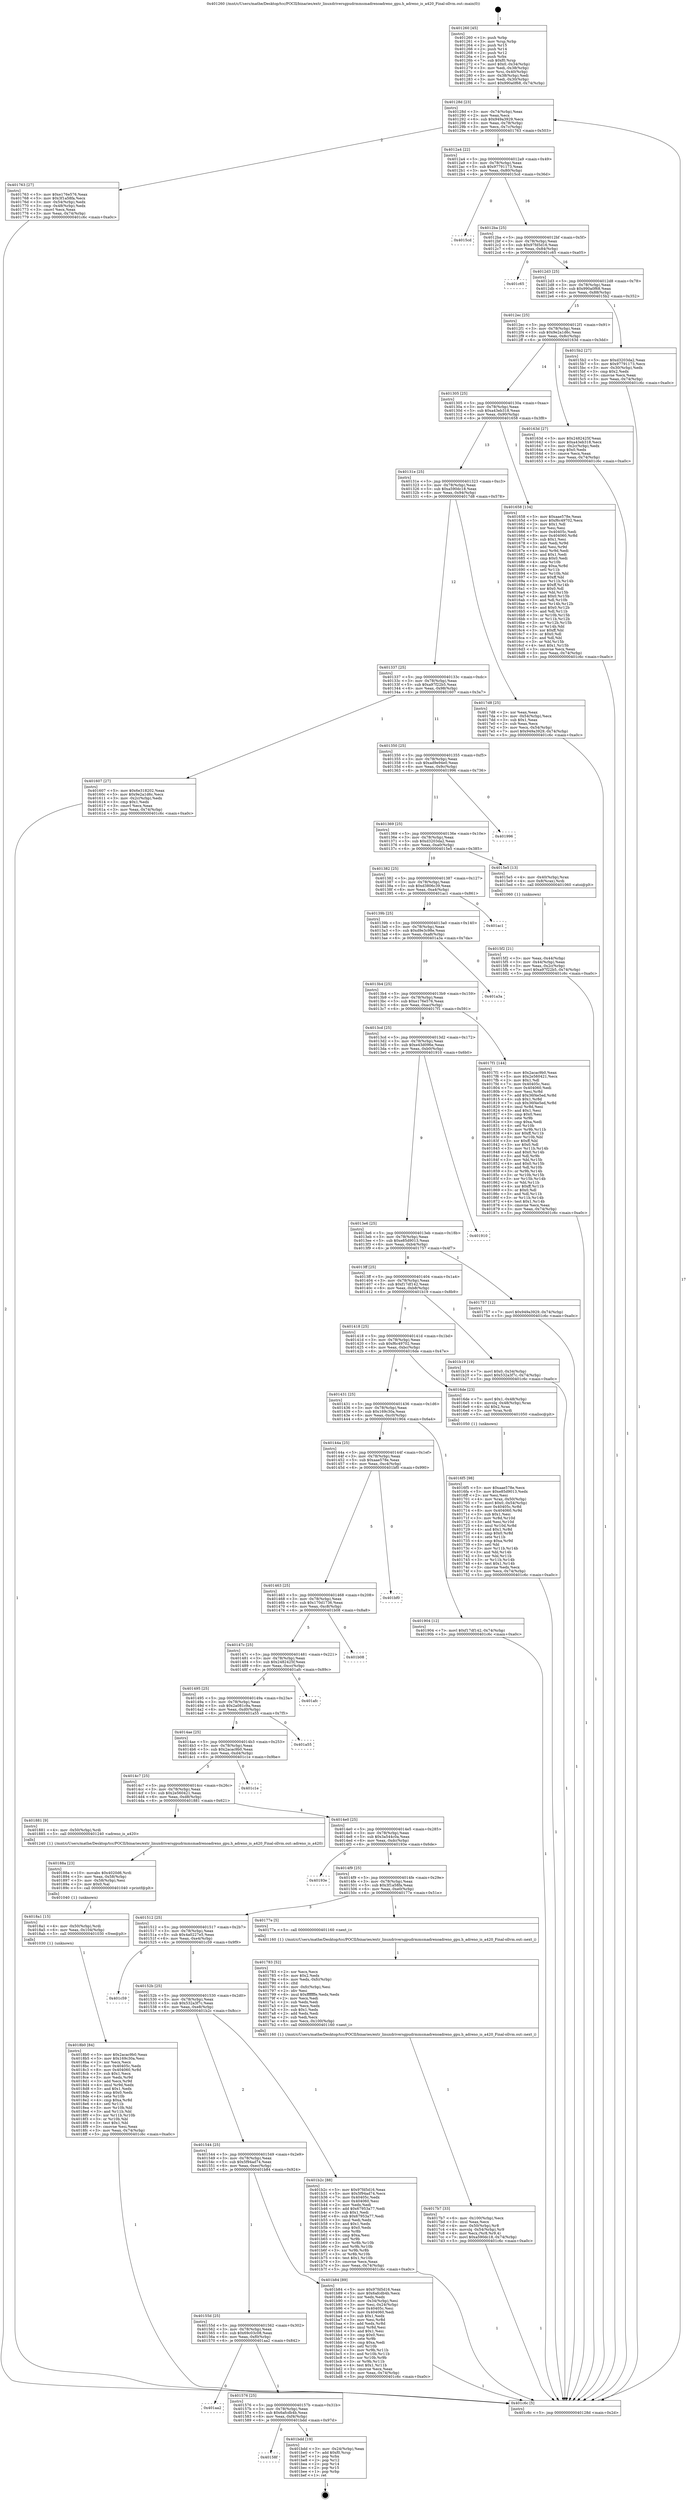 digraph "0x401260" {
  label = "0x401260 (/mnt/c/Users/mathe/Desktop/tcc/POCII/binaries/extr_linuxdriversgpudrmmsmadrenoadreno_gpu.h_adreno_is_a420_Final-ollvm.out::main(0))"
  labelloc = "t"
  node[shape=record]

  Entry [label="",width=0.3,height=0.3,shape=circle,fillcolor=black,style=filled]
  "0x40128d" [label="{
     0x40128d [23]\l
     | [instrs]\l
     &nbsp;&nbsp;0x40128d \<+3\>: mov -0x74(%rbp),%eax\l
     &nbsp;&nbsp;0x401290 \<+2\>: mov %eax,%ecx\l
     &nbsp;&nbsp;0x401292 \<+6\>: sub $0x949a3929,%ecx\l
     &nbsp;&nbsp;0x401298 \<+3\>: mov %eax,-0x78(%rbp)\l
     &nbsp;&nbsp;0x40129b \<+3\>: mov %ecx,-0x7c(%rbp)\l
     &nbsp;&nbsp;0x40129e \<+6\>: je 0000000000401763 \<main+0x503\>\l
  }"]
  "0x401763" [label="{
     0x401763 [27]\l
     | [instrs]\l
     &nbsp;&nbsp;0x401763 \<+5\>: mov $0xe176e576,%eax\l
     &nbsp;&nbsp;0x401768 \<+5\>: mov $0x3f1a58fa,%ecx\l
     &nbsp;&nbsp;0x40176d \<+3\>: mov -0x54(%rbp),%edx\l
     &nbsp;&nbsp;0x401770 \<+3\>: cmp -0x48(%rbp),%edx\l
     &nbsp;&nbsp;0x401773 \<+3\>: cmovl %ecx,%eax\l
     &nbsp;&nbsp;0x401776 \<+3\>: mov %eax,-0x74(%rbp)\l
     &nbsp;&nbsp;0x401779 \<+5\>: jmp 0000000000401c6c \<main+0xa0c\>\l
  }"]
  "0x4012a4" [label="{
     0x4012a4 [22]\l
     | [instrs]\l
     &nbsp;&nbsp;0x4012a4 \<+5\>: jmp 00000000004012a9 \<main+0x49\>\l
     &nbsp;&nbsp;0x4012a9 \<+3\>: mov -0x78(%rbp),%eax\l
     &nbsp;&nbsp;0x4012ac \<+5\>: sub $0x97791173,%eax\l
     &nbsp;&nbsp;0x4012b1 \<+3\>: mov %eax,-0x80(%rbp)\l
     &nbsp;&nbsp;0x4012b4 \<+6\>: je 00000000004015cd \<main+0x36d\>\l
  }"]
  Exit [label="",width=0.3,height=0.3,shape=circle,fillcolor=black,style=filled,peripheries=2]
  "0x4015cd" [label="{
     0x4015cd\l
  }", style=dashed]
  "0x4012ba" [label="{
     0x4012ba [25]\l
     | [instrs]\l
     &nbsp;&nbsp;0x4012ba \<+5\>: jmp 00000000004012bf \<main+0x5f\>\l
     &nbsp;&nbsp;0x4012bf \<+3\>: mov -0x78(%rbp),%eax\l
     &nbsp;&nbsp;0x4012c2 \<+5\>: sub $0x97fd5d16,%eax\l
     &nbsp;&nbsp;0x4012c7 \<+6\>: mov %eax,-0x84(%rbp)\l
     &nbsp;&nbsp;0x4012cd \<+6\>: je 0000000000401c65 \<main+0xa05\>\l
  }"]
  "0x40158f" [label="{
     0x40158f\l
  }", style=dashed]
  "0x401c65" [label="{
     0x401c65\l
  }", style=dashed]
  "0x4012d3" [label="{
     0x4012d3 [25]\l
     | [instrs]\l
     &nbsp;&nbsp;0x4012d3 \<+5\>: jmp 00000000004012d8 \<main+0x78\>\l
     &nbsp;&nbsp;0x4012d8 \<+3\>: mov -0x78(%rbp),%eax\l
     &nbsp;&nbsp;0x4012db \<+5\>: sub $0x990a0f68,%eax\l
     &nbsp;&nbsp;0x4012e0 \<+6\>: mov %eax,-0x88(%rbp)\l
     &nbsp;&nbsp;0x4012e6 \<+6\>: je 00000000004015b2 \<main+0x352\>\l
  }"]
  "0x401bdd" [label="{
     0x401bdd [19]\l
     | [instrs]\l
     &nbsp;&nbsp;0x401bdd \<+3\>: mov -0x24(%rbp),%eax\l
     &nbsp;&nbsp;0x401be0 \<+7\>: add $0xf0,%rsp\l
     &nbsp;&nbsp;0x401be7 \<+1\>: pop %rbx\l
     &nbsp;&nbsp;0x401be8 \<+2\>: pop %r12\l
     &nbsp;&nbsp;0x401bea \<+2\>: pop %r14\l
     &nbsp;&nbsp;0x401bec \<+2\>: pop %r15\l
     &nbsp;&nbsp;0x401bee \<+1\>: pop %rbp\l
     &nbsp;&nbsp;0x401bef \<+1\>: ret\l
  }"]
  "0x4015b2" [label="{
     0x4015b2 [27]\l
     | [instrs]\l
     &nbsp;&nbsp;0x4015b2 \<+5\>: mov $0xd3203da2,%eax\l
     &nbsp;&nbsp;0x4015b7 \<+5\>: mov $0x97791173,%ecx\l
     &nbsp;&nbsp;0x4015bc \<+3\>: mov -0x30(%rbp),%edx\l
     &nbsp;&nbsp;0x4015bf \<+3\>: cmp $0x2,%edx\l
     &nbsp;&nbsp;0x4015c2 \<+3\>: cmovne %ecx,%eax\l
     &nbsp;&nbsp;0x4015c5 \<+3\>: mov %eax,-0x74(%rbp)\l
     &nbsp;&nbsp;0x4015c8 \<+5\>: jmp 0000000000401c6c \<main+0xa0c\>\l
  }"]
  "0x4012ec" [label="{
     0x4012ec [25]\l
     | [instrs]\l
     &nbsp;&nbsp;0x4012ec \<+5\>: jmp 00000000004012f1 \<main+0x91\>\l
     &nbsp;&nbsp;0x4012f1 \<+3\>: mov -0x78(%rbp),%eax\l
     &nbsp;&nbsp;0x4012f4 \<+5\>: sub $0x9e2a1d6c,%eax\l
     &nbsp;&nbsp;0x4012f9 \<+6\>: mov %eax,-0x8c(%rbp)\l
     &nbsp;&nbsp;0x4012ff \<+6\>: je 000000000040163d \<main+0x3dd\>\l
  }"]
  "0x401c6c" [label="{
     0x401c6c [5]\l
     | [instrs]\l
     &nbsp;&nbsp;0x401c6c \<+5\>: jmp 000000000040128d \<main+0x2d\>\l
  }"]
  "0x401260" [label="{
     0x401260 [45]\l
     | [instrs]\l
     &nbsp;&nbsp;0x401260 \<+1\>: push %rbp\l
     &nbsp;&nbsp;0x401261 \<+3\>: mov %rsp,%rbp\l
     &nbsp;&nbsp;0x401264 \<+2\>: push %r15\l
     &nbsp;&nbsp;0x401266 \<+2\>: push %r14\l
     &nbsp;&nbsp;0x401268 \<+2\>: push %r12\l
     &nbsp;&nbsp;0x40126a \<+1\>: push %rbx\l
     &nbsp;&nbsp;0x40126b \<+7\>: sub $0xf0,%rsp\l
     &nbsp;&nbsp;0x401272 \<+7\>: movl $0x0,-0x34(%rbp)\l
     &nbsp;&nbsp;0x401279 \<+3\>: mov %edi,-0x38(%rbp)\l
     &nbsp;&nbsp;0x40127c \<+4\>: mov %rsi,-0x40(%rbp)\l
     &nbsp;&nbsp;0x401280 \<+3\>: mov -0x38(%rbp),%edi\l
     &nbsp;&nbsp;0x401283 \<+3\>: mov %edi,-0x30(%rbp)\l
     &nbsp;&nbsp;0x401286 \<+7\>: movl $0x990a0f68,-0x74(%rbp)\l
  }"]
  "0x401576" [label="{
     0x401576 [25]\l
     | [instrs]\l
     &nbsp;&nbsp;0x401576 \<+5\>: jmp 000000000040157b \<main+0x31b\>\l
     &nbsp;&nbsp;0x40157b \<+3\>: mov -0x78(%rbp),%eax\l
     &nbsp;&nbsp;0x40157e \<+5\>: sub $0x6afcdb4b,%eax\l
     &nbsp;&nbsp;0x401583 \<+6\>: mov %eax,-0xf4(%rbp)\l
     &nbsp;&nbsp;0x401589 \<+6\>: je 0000000000401bdd \<main+0x97d\>\l
  }"]
  "0x40163d" [label="{
     0x40163d [27]\l
     | [instrs]\l
     &nbsp;&nbsp;0x40163d \<+5\>: mov $0x2482425f,%eax\l
     &nbsp;&nbsp;0x401642 \<+5\>: mov $0xa43eb318,%ecx\l
     &nbsp;&nbsp;0x401647 \<+3\>: mov -0x2c(%rbp),%edx\l
     &nbsp;&nbsp;0x40164a \<+3\>: cmp $0x0,%edx\l
     &nbsp;&nbsp;0x40164d \<+3\>: cmove %ecx,%eax\l
     &nbsp;&nbsp;0x401650 \<+3\>: mov %eax,-0x74(%rbp)\l
     &nbsp;&nbsp;0x401653 \<+5\>: jmp 0000000000401c6c \<main+0xa0c\>\l
  }"]
  "0x401305" [label="{
     0x401305 [25]\l
     | [instrs]\l
     &nbsp;&nbsp;0x401305 \<+5\>: jmp 000000000040130a \<main+0xaa\>\l
     &nbsp;&nbsp;0x40130a \<+3\>: mov -0x78(%rbp),%eax\l
     &nbsp;&nbsp;0x40130d \<+5\>: sub $0xa43eb318,%eax\l
     &nbsp;&nbsp;0x401312 \<+6\>: mov %eax,-0x90(%rbp)\l
     &nbsp;&nbsp;0x401318 \<+6\>: je 0000000000401658 \<main+0x3f8\>\l
  }"]
  "0x401aa2" [label="{
     0x401aa2\l
  }", style=dashed]
  "0x401658" [label="{
     0x401658 [134]\l
     | [instrs]\l
     &nbsp;&nbsp;0x401658 \<+5\>: mov $0xaae578e,%eax\l
     &nbsp;&nbsp;0x40165d \<+5\>: mov $0xf6c49702,%ecx\l
     &nbsp;&nbsp;0x401662 \<+2\>: mov $0x1,%dl\l
     &nbsp;&nbsp;0x401664 \<+2\>: xor %esi,%esi\l
     &nbsp;&nbsp;0x401666 \<+7\>: mov 0x40405c,%edi\l
     &nbsp;&nbsp;0x40166d \<+8\>: mov 0x404060,%r8d\l
     &nbsp;&nbsp;0x401675 \<+3\>: sub $0x1,%esi\l
     &nbsp;&nbsp;0x401678 \<+3\>: mov %edi,%r9d\l
     &nbsp;&nbsp;0x40167b \<+3\>: add %esi,%r9d\l
     &nbsp;&nbsp;0x40167e \<+4\>: imul %r9d,%edi\l
     &nbsp;&nbsp;0x401682 \<+3\>: and $0x1,%edi\l
     &nbsp;&nbsp;0x401685 \<+3\>: cmp $0x0,%edi\l
     &nbsp;&nbsp;0x401688 \<+4\>: sete %r10b\l
     &nbsp;&nbsp;0x40168c \<+4\>: cmp $0xa,%r8d\l
     &nbsp;&nbsp;0x401690 \<+4\>: setl %r11b\l
     &nbsp;&nbsp;0x401694 \<+3\>: mov %r10b,%bl\l
     &nbsp;&nbsp;0x401697 \<+3\>: xor $0xff,%bl\l
     &nbsp;&nbsp;0x40169a \<+3\>: mov %r11b,%r14b\l
     &nbsp;&nbsp;0x40169d \<+4\>: xor $0xff,%r14b\l
     &nbsp;&nbsp;0x4016a1 \<+3\>: xor $0x0,%dl\l
     &nbsp;&nbsp;0x4016a4 \<+3\>: mov %bl,%r15b\l
     &nbsp;&nbsp;0x4016a7 \<+4\>: and $0x0,%r15b\l
     &nbsp;&nbsp;0x4016ab \<+3\>: and %dl,%r10b\l
     &nbsp;&nbsp;0x4016ae \<+3\>: mov %r14b,%r12b\l
     &nbsp;&nbsp;0x4016b1 \<+4\>: and $0x0,%r12b\l
     &nbsp;&nbsp;0x4016b5 \<+3\>: and %dl,%r11b\l
     &nbsp;&nbsp;0x4016b8 \<+3\>: or %r10b,%r15b\l
     &nbsp;&nbsp;0x4016bb \<+3\>: or %r11b,%r12b\l
     &nbsp;&nbsp;0x4016be \<+3\>: xor %r12b,%r15b\l
     &nbsp;&nbsp;0x4016c1 \<+3\>: or %r14b,%bl\l
     &nbsp;&nbsp;0x4016c4 \<+3\>: xor $0xff,%bl\l
     &nbsp;&nbsp;0x4016c7 \<+3\>: or $0x0,%dl\l
     &nbsp;&nbsp;0x4016ca \<+2\>: and %dl,%bl\l
     &nbsp;&nbsp;0x4016cc \<+3\>: or %bl,%r15b\l
     &nbsp;&nbsp;0x4016cf \<+4\>: test $0x1,%r15b\l
     &nbsp;&nbsp;0x4016d3 \<+3\>: cmovne %ecx,%eax\l
     &nbsp;&nbsp;0x4016d6 \<+3\>: mov %eax,-0x74(%rbp)\l
     &nbsp;&nbsp;0x4016d9 \<+5\>: jmp 0000000000401c6c \<main+0xa0c\>\l
  }"]
  "0x40131e" [label="{
     0x40131e [25]\l
     | [instrs]\l
     &nbsp;&nbsp;0x40131e \<+5\>: jmp 0000000000401323 \<main+0xc3\>\l
     &nbsp;&nbsp;0x401323 \<+3\>: mov -0x78(%rbp),%eax\l
     &nbsp;&nbsp;0x401326 \<+5\>: sub $0xa590dc18,%eax\l
     &nbsp;&nbsp;0x40132b \<+6\>: mov %eax,-0x94(%rbp)\l
     &nbsp;&nbsp;0x401331 \<+6\>: je 00000000004017d8 \<main+0x578\>\l
  }"]
  "0x40155d" [label="{
     0x40155d [25]\l
     | [instrs]\l
     &nbsp;&nbsp;0x40155d \<+5\>: jmp 0000000000401562 \<main+0x302\>\l
     &nbsp;&nbsp;0x401562 \<+3\>: mov -0x78(%rbp),%eax\l
     &nbsp;&nbsp;0x401565 \<+5\>: sub $0x69c03c08,%eax\l
     &nbsp;&nbsp;0x40156a \<+6\>: mov %eax,-0xf0(%rbp)\l
     &nbsp;&nbsp;0x401570 \<+6\>: je 0000000000401aa2 \<main+0x842\>\l
  }"]
  "0x4017d8" [label="{
     0x4017d8 [25]\l
     | [instrs]\l
     &nbsp;&nbsp;0x4017d8 \<+2\>: xor %eax,%eax\l
     &nbsp;&nbsp;0x4017da \<+3\>: mov -0x54(%rbp),%ecx\l
     &nbsp;&nbsp;0x4017dd \<+3\>: sub $0x1,%eax\l
     &nbsp;&nbsp;0x4017e0 \<+2\>: sub %eax,%ecx\l
     &nbsp;&nbsp;0x4017e2 \<+3\>: mov %ecx,-0x54(%rbp)\l
     &nbsp;&nbsp;0x4017e5 \<+7\>: movl $0x949a3929,-0x74(%rbp)\l
     &nbsp;&nbsp;0x4017ec \<+5\>: jmp 0000000000401c6c \<main+0xa0c\>\l
  }"]
  "0x401337" [label="{
     0x401337 [25]\l
     | [instrs]\l
     &nbsp;&nbsp;0x401337 \<+5\>: jmp 000000000040133c \<main+0xdc\>\l
     &nbsp;&nbsp;0x40133c \<+3\>: mov -0x78(%rbp),%eax\l
     &nbsp;&nbsp;0x40133f \<+5\>: sub $0xa97f22b5,%eax\l
     &nbsp;&nbsp;0x401344 \<+6\>: mov %eax,-0x98(%rbp)\l
     &nbsp;&nbsp;0x40134a \<+6\>: je 0000000000401607 \<main+0x3a7\>\l
  }"]
  "0x401b84" [label="{
     0x401b84 [89]\l
     | [instrs]\l
     &nbsp;&nbsp;0x401b84 \<+5\>: mov $0x97fd5d16,%eax\l
     &nbsp;&nbsp;0x401b89 \<+5\>: mov $0x6afcdb4b,%ecx\l
     &nbsp;&nbsp;0x401b8e \<+2\>: xor %edx,%edx\l
     &nbsp;&nbsp;0x401b90 \<+3\>: mov -0x34(%rbp),%esi\l
     &nbsp;&nbsp;0x401b93 \<+3\>: mov %esi,-0x24(%rbp)\l
     &nbsp;&nbsp;0x401b96 \<+7\>: mov 0x40405c,%esi\l
     &nbsp;&nbsp;0x401b9d \<+7\>: mov 0x404060,%edi\l
     &nbsp;&nbsp;0x401ba4 \<+3\>: sub $0x1,%edx\l
     &nbsp;&nbsp;0x401ba7 \<+3\>: mov %esi,%r8d\l
     &nbsp;&nbsp;0x401baa \<+3\>: add %edx,%r8d\l
     &nbsp;&nbsp;0x401bad \<+4\>: imul %r8d,%esi\l
     &nbsp;&nbsp;0x401bb1 \<+3\>: and $0x1,%esi\l
     &nbsp;&nbsp;0x401bb4 \<+3\>: cmp $0x0,%esi\l
     &nbsp;&nbsp;0x401bb7 \<+4\>: sete %r9b\l
     &nbsp;&nbsp;0x401bbb \<+3\>: cmp $0xa,%edi\l
     &nbsp;&nbsp;0x401bbe \<+4\>: setl %r10b\l
     &nbsp;&nbsp;0x401bc2 \<+3\>: mov %r9b,%r11b\l
     &nbsp;&nbsp;0x401bc5 \<+3\>: and %r10b,%r11b\l
     &nbsp;&nbsp;0x401bc8 \<+3\>: xor %r10b,%r9b\l
     &nbsp;&nbsp;0x401bcb \<+3\>: or %r9b,%r11b\l
     &nbsp;&nbsp;0x401bce \<+4\>: test $0x1,%r11b\l
     &nbsp;&nbsp;0x401bd2 \<+3\>: cmovne %ecx,%eax\l
     &nbsp;&nbsp;0x401bd5 \<+3\>: mov %eax,-0x74(%rbp)\l
     &nbsp;&nbsp;0x401bd8 \<+5\>: jmp 0000000000401c6c \<main+0xa0c\>\l
  }"]
  "0x401607" [label="{
     0x401607 [27]\l
     | [instrs]\l
     &nbsp;&nbsp;0x401607 \<+5\>: mov $0x6e318202,%eax\l
     &nbsp;&nbsp;0x40160c \<+5\>: mov $0x9e2a1d6c,%ecx\l
     &nbsp;&nbsp;0x401611 \<+3\>: mov -0x2c(%rbp),%edx\l
     &nbsp;&nbsp;0x401614 \<+3\>: cmp $0x1,%edx\l
     &nbsp;&nbsp;0x401617 \<+3\>: cmovl %ecx,%eax\l
     &nbsp;&nbsp;0x40161a \<+3\>: mov %eax,-0x74(%rbp)\l
     &nbsp;&nbsp;0x40161d \<+5\>: jmp 0000000000401c6c \<main+0xa0c\>\l
  }"]
  "0x401350" [label="{
     0x401350 [25]\l
     | [instrs]\l
     &nbsp;&nbsp;0x401350 \<+5\>: jmp 0000000000401355 \<main+0xf5\>\l
     &nbsp;&nbsp;0x401355 \<+3\>: mov -0x78(%rbp),%eax\l
     &nbsp;&nbsp;0x401358 \<+5\>: sub $0xad9e94e0,%eax\l
     &nbsp;&nbsp;0x40135d \<+6\>: mov %eax,-0x9c(%rbp)\l
     &nbsp;&nbsp;0x401363 \<+6\>: je 0000000000401996 \<main+0x736\>\l
  }"]
  "0x401544" [label="{
     0x401544 [25]\l
     | [instrs]\l
     &nbsp;&nbsp;0x401544 \<+5\>: jmp 0000000000401549 \<main+0x2e9\>\l
     &nbsp;&nbsp;0x401549 \<+3\>: mov -0x78(%rbp),%eax\l
     &nbsp;&nbsp;0x40154c \<+5\>: sub $0x5f94ad74,%eax\l
     &nbsp;&nbsp;0x401551 \<+6\>: mov %eax,-0xec(%rbp)\l
     &nbsp;&nbsp;0x401557 \<+6\>: je 0000000000401b84 \<main+0x924\>\l
  }"]
  "0x401996" [label="{
     0x401996\l
  }", style=dashed]
  "0x401369" [label="{
     0x401369 [25]\l
     | [instrs]\l
     &nbsp;&nbsp;0x401369 \<+5\>: jmp 000000000040136e \<main+0x10e\>\l
     &nbsp;&nbsp;0x40136e \<+3\>: mov -0x78(%rbp),%eax\l
     &nbsp;&nbsp;0x401371 \<+5\>: sub $0xd3203da2,%eax\l
     &nbsp;&nbsp;0x401376 \<+6\>: mov %eax,-0xa0(%rbp)\l
     &nbsp;&nbsp;0x40137c \<+6\>: je 00000000004015e5 \<main+0x385\>\l
  }"]
  "0x401b2c" [label="{
     0x401b2c [88]\l
     | [instrs]\l
     &nbsp;&nbsp;0x401b2c \<+5\>: mov $0x97fd5d16,%eax\l
     &nbsp;&nbsp;0x401b31 \<+5\>: mov $0x5f94ad74,%ecx\l
     &nbsp;&nbsp;0x401b36 \<+7\>: mov 0x40405c,%edx\l
     &nbsp;&nbsp;0x401b3d \<+7\>: mov 0x404060,%esi\l
     &nbsp;&nbsp;0x401b44 \<+2\>: mov %edx,%edi\l
     &nbsp;&nbsp;0x401b46 \<+6\>: add $0x67953a77,%edi\l
     &nbsp;&nbsp;0x401b4c \<+3\>: sub $0x1,%edi\l
     &nbsp;&nbsp;0x401b4f \<+6\>: sub $0x67953a77,%edi\l
     &nbsp;&nbsp;0x401b55 \<+3\>: imul %edi,%edx\l
     &nbsp;&nbsp;0x401b58 \<+3\>: and $0x1,%edx\l
     &nbsp;&nbsp;0x401b5b \<+3\>: cmp $0x0,%edx\l
     &nbsp;&nbsp;0x401b5e \<+4\>: sete %r8b\l
     &nbsp;&nbsp;0x401b62 \<+3\>: cmp $0xa,%esi\l
     &nbsp;&nbsp;0x401b65 \<+4\>: setl %r9b\l
     &nbsp;&nbsp;0x401b69 \<+3\>: mov %r8b,%r10b\l
     &nbsp;&nbsp;0x401b6c \<+3\>: and %r9b,%r10b\l
     &nbsp;&nbsp;0x401b6f \<+3\>: xor %r9b,%r8b\l
     &nbsp;&nbsp;0x401b72 \<+3\>: or %r8b,%r10b\l
     &nbsp;&nbsp;0x401b75 \<+4\>: test $0x1,%r10b\l
     &nbsp;&nbsp;0x401b79 \<+3\>: cmovne %ecx,%eax\l
     &nbsp;&nbsp;0x401b7c \<+3\>: mov %eax,-0x74(%rbp)\l
     &nbsp;&nbsp;0x401b7f \<+5\>: jmp 0000000000401c6c \<main+0xa0c\>\l
  }"]
  "0x4015e5" [label="{
     0x4015e5 [13]\l
     | [instrs]\l
     &nbsp;&nbsp;0x4015e5 \<+4\>: mov -0x40(%rbp),%rax\l
     &nbsp;&nbsp;0x4015e9 \<+4\>: mov 0x8(%rax),%rdi\l
     &nbsp;&nbsp;0x4015ed \<+5\>: call 0000000000401060 \<atoi@plt\>\l
     | [calls]\l
     &nbsp;&nbsp;0x401060 \{1\} (unknown)\l
  }"]
  "0x401382" [label="{
     0x401382 [25]\l
     | [instrs]\l
     &nbsp;&nbsp;0x401382 \<+5\>: jmp 0000000000401387 \<main+0x127\>\l
     &nbsp;&nbsp;0x401387 \<+3\>: mov -0x78(%rbp),%eax\l
     &nbsp;&nbsp;0x40138a \<+5\>: sub $0xd3806c39,%eax\l
     &nbsp;&nbsp;0x40138f \<+6\>: mov %eax,-0xa4(%rbp)\l
     &nbsp;&nbsp;0x401395 \<+6\>: je 0000000000401ac1 \<main+0x861\>\l
  }"]
  "0x4015f2" [label="{
     0x4015f2 [21]\l
     | [instrs]\l
     &nbsp;&nbsp;0x4015f2 \<+3\>: mov %eax,-0x44(%rbp)\l
     &nbsp;&nbsp;0x4015f5 \<+3\>: mov -0x44(%rbp),%eax\l
     &nbsp;&nbsp;0x4015f8 \<+3\>: mov %eax,-0x2c(%rbp)\l
     &nbsp;&nbsp;0x4015fb \<+7\>: movl $0xa97f22b5,-0x74(%rbp)\l
     &nbsp;&nbsp;0x401602 \<+5\>: jmp 0000000000401c6c \<main+0xa0c\>\l
  }"]
  "0x40152b" [label="{
     0x40152b [25]\l
     | [instrs]\l
     &nbsp;&nbsp;0x40152b \<+5\>: jmp 0000000000401530 \<main+0x2d0\>\l
     &nbsp;&nbsp;0x401530 \<+3\>: mov -0x78(%rbp),%eax\l
     &nbsp;&nbsp;0x401533 \<+5\>: sub $0x532a3f7c,%eax\l
     &nbsp;&nbsp;0x401538 \<+6\>: mov %eax,-0xe8(%rbp)\l
     &nbsp;&nbsp;0x40153e \<+6\>: je 0000000000401b2c \<main+0x8cc\>\l
  }"]
  "0x401ac1" [label="{
     0x401ac1\l
  }", style=dashed]
  "0x40139b" [label="{
     0x40139b [25]\l
     | [instrs]\l
     &nbsp;&nbsp;0x40139b \<+5\>: jmp 00000000004013a0 \<main+0x140\>\l
     &nbsp;&nbsp;0x4013a0 \<+3\>: mov -0x78(%rbp),%eax\l
     &nbsp;&nbsp;0x4013a3 \<+5\>: sub $0xd9e3c98e,%eax\l
     &nbsp;&nbsp;0x4013a8 \<+6\>: mov %eax,-0xa8(%rbp)\l
     &nbsp;&nbsp;0x4013ae \<+6\>: je 0000000000401a3a \<main+0x7da\>\l
  }"]
  "0x401c59" [label="{
     0x401c59\l
  }", style=dashed]
  "0x401a3a" [label="{
     0x401a3a\l
  }", style=dashed]
  "0x4013b4" [label="{
     0x4013b4 [25]\l
     | [instrs]\l
     &nbsp;&nbsp;0x4013b4 \<+5\>: jmp 00000000004013b9 \<main+0x159\>\l
     &nbsp;&nbsp;0x4013b9 \<+3\>: mov -0x78(%rbp),%eax\l
     &nbsp;&nbsp;0x4013bc \<+5\>: sub $0xe176e576,%eax\l
     &nbsp;&nbsp;0x4013c1 \<+6\>: mov %eax,-0xac(%rbp)\l
     &nbsp;&nbsp;0x4013c7 \<+6\>: je 00000000004017f1 \<main+0x591\>\l
  }"]
  "0x4018b0" [label="{
     0x4018b0 [84]\l
     | [instrs]\l
     &nbsp;&nbsp;0x4018b0 \<+5\>: mov $0x2acac9b0,%eax\l
     &nbsp;&nbsp;0x4018b5 \<+5\>: mov $0x169c30a,%esi\l
     &nbsp;&nbsp;0x4018ba \<+2\>: xor %ecx,%ecx\l
     &nbsp;&nbsp;0x4018bc \<+7\>: mov 0x40405c,%edx\l
     &nbsp;&nbsp;0x4018c3 \<+8\>: mov 0x404060,%r8d\l
     &nbsp;&nbsp;0x4018cb \<+3\>: sub $0x1,%ecx\l
     &nbsp;&nbsp;0x4018ce \<+3\>: mov %edx,%r9d\l
     &nbsp;&nbsp;0x4018d1 \<+3\>: add %ecx,%r9d\l
     &nbsp;&nbsp;0x4018d4 \<+4\>: imul %r9d,%edx\l
     &nbsp;&nbsp;0x4018d8 \<+3\>: and $0x1,%edx\l
     &nbsp;&nbsp;0x4018db \<+3\>: cmp $0x0,%edx\l
     &nbsp;&nbsp;0x4018de \<+4\>: sete %r10b\l
     &nbsp;&nbsp;0x4018e2 \<+4\>: cmp $0xa,%r8d\l
     &nbsp;&nbsp;0x4018e6 \<+4\>: setl %r11b\l
     &nbsp;&nbsp;0x4018ea \<+3\>: mov %r10b,%bl\l
     &nbsp;&nbsp;0x4018ed \<+3\>: and %r11b,%bl\l
     &nbsp;&nbsp;0x4018f0 \<+3\>: xor %r11b,%r10b\l
     &nbsp;&nbsp;0x4018f3 \<+3\>: or %r10b,%bl\l
     &nbsp;&nbsp;0x4018f6 \<+3\>: test $0x1,%bl\l
     &nbsp;&nbsp;0x4018f9 \<+3\>: cmovne %esi,%eax\l
     &nbsp;&nbsp;0x4018fc \<+3\>: mov %eax,-0x74(%rbp)\l
     &nbsp;&nbsp;0x4018ff \<+5\>: jmp 0000000000401c6c \<main+0xa0c\>\l
  }"]
  "0x4017f1" [label="{
     0x4017f1 [144]\l
     | [instrs]\l
     &nbsp;&nbsp;0x4017f1 \<+5\>: mov $0x2acac9b0,%eax\l
     &nbsp;&nbsp;0x4017f6 \<+5\>: mov $0x2e560421,%ecx\l
     &nbsp;&nbsp;0x4017fb \<+2\>: mov $0x1,%dl\l
     &nbsp;&nbsp;0x4017fd \<+7\>: mov 0x40405c,%esi\l
     &nbsp;&nbsp;0x401804 \<+7\>: mov 0x404060,%edi\l
     &nbsp;&nbsp;0x40180b \<+3\>: mov %esi,%r8d\l
     &nbsp;&nbsp;0x40180e \<+7\>: add $0x36f4e5ed,%r8d\l
     &nbsp;&nbsp;0x401815 \<+4\>: sub $0x1,%r8d\l
     &nbsp;&nbsp;0x401819 \<+7\>: sub $0x36f4e5ed,%r8d\l
     &nbsp;&nbsp;0x401820 \<+4\>: imul %r8d,%esi\l
     &nbsp;&nbsp;0x401824 \<+3\>: and $0x1,%esi\l
     &nbsp;&nbsp;0x401827 \<+3\>: cmp $0x0,%esi\l
     &nbsp;&nbsp;0x40182a \<+4\>: sete %r9b\l
     &nbsp;&nbsp;0x40182e \<+3\>: cmp $0xa,%edi\l
     &nbsp;&nbsp;0x401831 \<+4\>: setl %r10b\l
     &nbsp;&nbsp;0x401835 \<+3\>: mov %r9b,%r11b\l
     &nbsp;&nbsp;0x401838 \<+4\>: xor $0xff,%r11b\l
     &nbsp;&nbsp;0x40183c \<+3\>: mov %r10b,%bl\l
     &nbsp;&nbsp;0x40183f \<+3\>: xor $0xff,%bl\l
     &nbsp;&nbsp;0x401842 \<+3\>: xor $0x0,%dl\l
     &nbsp;&nbsp;0x401845 \<+3\>: mov %r11b,%r14b\l
     &nbsp;&nbsp;0x401848 \<+4\>: and $0x0,%r14b\l
     &nbsp;&nbsp;0x40184c \<+3\>: and %dl,%r9b\l
     &nbsp;&nbsp;0x40184f \<+3\>: mov %bl,%r15b\l
     &nbsp;&nbsp;0x401852 \<+4\>: and $0x0,%r15b\l
     &nbsp;&nbsp;0x401856 \<+3\>: and %dl,%r10b\l
     &nbsp;&nbsp;0x401859 \<+3\>: or %r9b,%r14b\l
     &nbsp;&nbsp;0x40185c \<+3\>: or %r10b,%r15b\l
     &nbsp;&nbsp;0x40185f \<+3\>: xor %r15b,%r14b\l
     &nbsp;&nbsp;0x401862 \<+3\>: or %bl,%r11b\l
     &nbsp;&nbsp;0x401865 \<+4\>: xor $0xff,%r11b\l
     &nbsp;&nbsp;0x401869 \<+3\>: or $0x0,%dl\l
     &nbsp;&nbsp;0x40186c \<+3\>: and %dl,%r11b\l
     &nbsp;&nbsp;0x40186f \<+3\>: or %r11b,%r14b\l
     &nbsp;&nbsp;0x401872 \<+4\>: test $0x1,%r14b\l
     &nbsp;&nbsp;0x401876 \<+3\>: cmovne %ecx,%eax\l
     &nbsp;&nbsp;0x401879 \<+3\>: mov %eax,-0x74(%rbp)\l
     &nbsp;&nbsp;0x40187c \<+5\>: jmp 0000000000401c6c \<main+0xa0c\>\l
  }"]
  "0x4013cd" [label="{
     0x4013cd [25]\l
     | [instrs]\l
     &nbsp;&nbsp;0x4013cd \<+5\>: jmp 00000000004013d2 \<main+0x172\>\l
     &nbsp;&nbsp;0x4013d2 \<+3\>: mov -0x78(%rbp),%eax\l
     &nbsp;&nbsp;0x4013d5 \<+5\>: sub $0xe43d096e,%eax\l
     &nbsp;&nbsp;0x4013da \<+6\>: mov %eax,-0xb0(%rbp)\l
     &nbsp;&nbsp;0x4013e0 \<+6\>: je 0000000000401910 \<main+0x6b0\>\l
  }"]
  "0x4018a1" [label="{
     0x4018a1 [15]\l
     | [instrs]\l
     &nbsp;&nbsp;0x4018a1 \<+4\>: mov -0x50(%rbp),%rdi\l
     &nbsp;&nbsp;0x4018a5 \<+6\>: mov %eax,-0x104(%rbp)\l
     &nbsp;&nbsp;0x4018ab \<+5\>: call 0000000000401030 \<free@plt\>\l
     | [calls]\l
     &nbsp;&nbsp;0x401030 \{1\} (unknown)\l
  }"]
  "0x401910" [label="{
     0x401910\l
  }", style=dashed]
  "0x4013e6" [label="{
     0x4013e6 [25]\l
     | [instrs]\l
     &nbsp;&nbsp;0x4013e6 \<+5\>: jmp 00000000004013eb \<main+0x18b\>\l
     &nbsp;&nbsp;0x4013eb \<+3\>: mov -0x78(%rbp),%eax\l
     &nbsp;&nbsp;0x4013ee \<+5\>: sub $0xe85d9013,%eax\l
     &nbsp;&nbsp;0x4013f3 \<+6\>: mov %eax,-0xb4(%rbp)\l
     &nbsp;&nbsp;0x4013f9 \<+6\>: je 0000000000401757 \<main+0x4f7\>\l
  }"]
  "0x40188a" [label="{
     0x40188a [23]\l
     | [instrs]\l
     &nbsp;&nbsp;0x40188a \<+10\>: movabs $0x4020d6,%rdi\l
     &nbsp;&nbsp;0x401894 \<+3\>: mov %eax,-0x58(%rbp)\l
     &nbsp;&nbsp;0x401897 \<+3\>: mov -0x58(%rbp),%esi\l
     &nbsp;&nbsp;0x40189a \<+2\>: mov $0x0,%al\l
     &nbsp;&nbsp;0x40189c \<+5\>: call 0000000000401040 \<printf@plt\>\l
     | [calls]\l
     &nbsp;&nbsp;0x401040 \{1\} (unknown)\l
  }"]
  "0x401757" [label="{
     0x401757 [12]\l
     | [instrs]\l
     &nbsp;&nbsp;0x401757 \<+7\>: movl $0x949a3929,-0x74(%rbp)\l
     &nbsp;&nbsp;0x40175e \<+5\>: jmp 0000000000401c6c \<main+0xa0c\>\l
  }"]
  "0x4013ff" [label="{
     0x4013ff [25]\l
     | [instrs]\l
     &nbsp;&nbsp;0x4013ff \<+5\>: jmp 0000000000401404 \<main+0x1a4\>\l
     &nbsp;&nbsp;0x401404 \<+3\>: mov -0x78(%rbp),%eax\l
     &nbsp;&nbsp;0x401407 \<+5\>: sub $0xf17df142,%eax\l
     &nbsp;&nbsp;0x40140c \<+6\>: mov %eax,-0xb8(%rbp)\l
     &nbsp;&nbsp;0x401412 \<+6\>: je 0000000000401b19 \<main+0x8b9\>\l
  }"]
  "0x4017b7" [label="{
     0x4017b7 [33]\l
     | [instrs]\l
     &nbsp;&nbsp;0x4017b7 \<+6\>: mov -0x100(%rbp),%ecx\l
     &nbsp;&nbsp;0x4017bd \<+3\>: imul %eax,%ecx\l
     &nbsp;&nbsp;0x4017c0 \<+4\>: mov -0x50(%rbp),%r8\l
     &nbsp;&nbsp;0x4017c4 \<+4\>: movslq -0x54(%rbp),%r9\l
     &nbsp;&nbsp;0x4017c8 \<+4\>: mov %ecx,(%r8,%r9,4)\l
     &nbsp;&nbsp;0x4017cc \<+7\>: movl $0xa590dc18,-0x74(%rbp)\l
     &nbsp;&nbsp;0x4017d3 \<+5\>: jmp 0000000000401c6c \<main+0xa0c\>\l
  }"]
  "0x401b19" [label="{
     0x401b19 [19]\l
     | [instrs]\l
     &nbsp;&nbsp;0x401b19 \<+7\>: movl $0x0,-0x34(%rbp)\l
     &nbsp;&nbsp;0x401b20 \<+7\>: movl $0x532a3f7c,-0x74(%rbp)\l
     &nbsp;&nbsp;0x401b27 \<+5\>: jmp 0000000000401c6c \<main+0xa0c\>\l
  }"]
  "0x401418" [label="{
     0x401418 [25]\l
     | [instrs]\l
     &nbsp;&nbsp;0x401418 \<+5\>: jmp 000000000040141d \<main+0x1bd\>\l
     &nbsp;&nbsp;0x40141d \<+3\>: mov -0x78(%rbp),%eax\l
     &nbsp;&nbsp;0x401420 \<+5\>: sub $0xf6c49702,%eax\l
     &nbsp;&nbsp;0x401425 \<+6\>: mov %eax,-0xbc(%rbp)\l
     &nbsp;&nbsp;0x40142b \<+6\>: je 00000000004016de \<main+0x47e\>\l
  }"]
  "0x401783" [label="{
     0x401783 [52]\l
     | [instrs]\l
     &nbsp;&nbsp;0x401783 \<+2\>: xor %ecx,%ecx\l
     &nbsp;&nbsp;0x401785 \<+5\>: mov $0x2,%edx\l
     &nbsp;&nbsp;0x40178a \<+6\>: mov %edx,-0xfc(%rbp)\l
     &nbsp;&nbsp;0x401790 \<+1\>: cltd\l
     &nbsp;&nbsp;0x401791 \<+6\>: mov -0xfc(%rbp),%esi\l
     &nbsp;&nbsp;0x401797 \<+2\>: idiv %esi\l
     &nbsp;&nbsp;0x401799 \<+6\>: imul $0xfffffffe,%edx,%edx\l
     &nbsp;&nbsp;0x40179f \<+2\>: mov %ecx,%edi\l
     &nbsp;&nbsp;0x4017a1 \<+2\>: sub %edx,%edi\l
     &nbsp;&nbsp;0x4017a3 \<+2\>: mov %ecx,%edx\l
     &nbsp;&nbsp;0x4017a5 \<+3\>: sub $0x1,%edx\l
     &nbsp;&nbsp;0x4017a8 \<+2\>: add %edx,%edi\l
     &nbsp;&nbsp;0x4017aa \<+2\>: sub %edi,%ecx\l
     &nbsp;&nbsp;0x4017ac \<+6\>: mov %ecx,-0x100(%rbp)\l
     &nbsp;&nbsp;0x4017b2 \<+5\>: call 0000000000401160 \<next_i\>\l
     | [calls]\l
     &nbsp;&nbsp;0x401160 \{1\} (/mnt/c/Users/mathe/Desktop/tcc/POCII/binaries/extr_linuxdriversgpudrmmsmadrenoadreno_gpu.h_adreno_is_a420_Final-ollvm.out::next_i)\l
  }"]
  "0x4016de" [label="{
     0x4016de [23]\l
     | [instrs]\l
     &nbsp;&nbsp;0x4016de \<+7\>: movl $0x1,-0x48(%rbp)\l
     &nbsp;&nbsp;0x4016e5 \<+4\>: movslq -0x48(%rbp),%rax\l
     &nbsp;&nbsp;0x4016e9 \<+4\>: shl $0x2,%rax\l
     &nbsp;&nbsp;0x4016ed \<+3\>: mov %rax,%rdi\l
     &nbsp;&nbsp;0x4016f0 \<+5\>: call 0000000000401050 \<malloc@plt\>\l
     | [calls]\l
     &nbsp;&nbsp;0x401050 \{1\} (unknown)\l
  }"]
  "0x401431" [label="{
     0x401431 [25]\l
     | [instrs]\l
     &nbsp;&nbsp;0x401431 \<+5\>: jmp 0000000000401436 \<main+0x1d6\>\l
     &nbsp;&nbsp;0x401436 \<+3\>: mov -0x78(%rbp),%eax\l
     &nbsp;&nbsp;0x401439 \<+5\>: sub $0x169c30a,%eax\l
     &nbsp;&nbsp;0x40143e \<+6\>: mov %eax,-0xc0(%rbp)\l
     &nbsp;&nbsp;0x401444 \<+6\>: je 0000000000401904 \<main+0x6a4\>\l
  }"]
  "0x4016f5" [label="{
     0x4016f5 [98]\l
     | [instrs]\l
     &nbsp;&nbsp;0x4016f5 \<+5\>: mov $0xaae578e,%ecx\l
     &nbsp;&nbsp;0x4016fa \<+5\>: mov $0xe85d9013,%edx\l
     &nbsp;&nbsp;0x4016ff \<+2\>: xor %esi,%esi\l
     &nbsp;&nbsp;0x401701 \<+4\>: mov %rax,-0x50(%rbp)\l
     &nbsp;&nbsp;0x401705 \<+7\>: movl $0x0,-0x54(%rbp)\l
     &nbsp;&nbsp;0x40170c \<+8\>: mov 0x40405c,%r8d\l
     &nbsp;&nbsp;0x401714 \<+8\>: mov 0x404060,%r9d\l
     &nbsp;&nbsp;0x40171c \<+3\>: sub $0x1,%esi\l
     &nbsp;&nbsp;0x40171f \<+3\>: mov %r8d,%r10d\l
     &nbsp;&nbsp;0x401722 \<+3\>: add %esi,%r10d\l
     &nbsp;&nbsp;0x401725 \<+4\>: imul %r10d,%r8d\l
     &nbsp;&nbsp;0x401729 \<+4\>: and $0x1,%r8d\l
     &nbsp;&nbsp;0x40172d \<+4\>: cmp $0x0,%r8d\l
     &nbsp;&nbsp;0x401731 \<+4\>: sete %r11b\l
     &nbsp;&nbsp;0x401735 \<+4\>: cmp $0xa,%r9d\l
     &nbsp;&nbsp;0x401739 \<+3\>: setl %bl\l
     &nbsp;&nbsp;0x40173c \<+3\>: mov %r11b,%r14b\l
     &nbsp;&nbsp;0x40173f \<+3\>: and %bl,%r14b\l
     &nbsp;&nbsp;0x401742 \<+3\>: xor %bl,%r11b\l
     &nbsp;&nbsp;0x401745 \<+3\>: or %r11b,%r14b\l
     &nbsp;&nbsp;0x401748 \<+4\>: test $0x1,%r14b\l
     &nbsp;&nbsp;0x40174c \<+3\>: cmovne %edx,%ecx\l
     &nbsp;&nbsp;0x40174f \<+3\>: mov %ecx,-0x74(%rbp)\l
     &nbsp;&nbsp;0x401752 \<+5\>: jmp 0000000000401c6c \<main+0xa0c\>\l
  }"]
  "0x401512" [label="{
     0x401512 [25]\l
     | [instrs]\l
     &nbsp;&nbsp;0x401512 \<+5\>: jmp 0000000000401517 \<main+0x2b7\>\l
     &nbsp;&nbsp;0x401517 \<+3\>: mov -0x78(%rbp),%eax\l
     &nbsp;&nbsp;0x40151a \<+5\>: sub $0x4a0227e5,%eax\l
     &nbsp;&nbsp;0x40151f \<+6\>: mov %eax,-0xe4(%rbp)\l
     &nbsp;&nbsp;0x401525 \<+6\>: je 0000000000401c59 \<main+0x9f9\>\l
  }"]
  "0x401904" [label="{
     0x401904 [12]\l
     | [instrs]\l
     &nbsp;&nbsp;0x401904 \<+7\>: movl $0xf17df142,-0x74(%rbp)\l
     &nbsp;&nbsp;0x40190b \<+5\>: jmp 0000000000401c6c \<main+0xa0c\>\l
  }"]
  "0x40144a" [label="{
     0x40144a [25]\l
     | [instrs]\l
     &nbsp;&nbsp;0x40144a \<+5\>: jmp 000000000040144f \<main+0x1ef\>\l
     &nbsp;&nbsp;0x40144f \<+3\>: mov -0x78(%rbp),%eax\l
     &nbsp;&nbsp;0x401452 \<+5\>: sub $0xaae578e,%eax\l
     &nbsp;&nbsp;0x401457 \<+6\>: mov %eax,-0xc4(%rbp)\l
     &nbsp;&nbsp;0x40145d \<+6\>: je 0000000000401bf0 \<main+0x990\>\l
  }"]
  "0x40177e" [label="{
     0x40177e [5]\l
     | [instrs]\l
     &nbsp;&nbsp;0x40177e \<+5\>: call 0000000000401160 \<next_i\>\l
     | [calls]\l
     &nbsp;&nbsp;0x401160 \{1\} (/mnt/c/Users/mathe/Desktop/tcc/POCII/binaries/extr_linuxdriversgpudrmmsmadrenoadreno_gpu.h_adreno_is_a420_Final-ollvm.out::next_i)\l
  }"]
  "0x401bf0" [label="{
     0x401bf0\l
  }", style=dashed]
  "0x401463" [label="{
     0x401463 [25]\l
     | [instrs]\l
     &nbsp;&nbsp;0x401463 \<+5\>: jmp 0000000000401468 \<main+0x208\>\l
     &nbsp;&nbsp;0x401468 \<+3\>: mov -0x78(%rbp),%eax\l
     &nbsp;&nbsp;0x40146b \<+5\>: sub $0x170d1736,%eax\l
     &nbsp;&nbsp;0x401470 \<+6\>: mov %eax,-0xc8(%rbp)\l
     &nbsp;&nbsp;0x401476 \<+6\>: je 0000000000401b08 \<main+0x8a8\>\l
  }"]
  "0x4014f9" [label="{
     0x4014f9 [25]\l
     | [instrs]\l
     &nbsp;&nbsp;0x4014f9 \<+5\>: jmp 00000000004014fe \<main+0x29e\>\l
     &nbsp;&nbsp;0x4014fe \<+3\>: mov -0x78(%rbp),%eax\l
     &nbsp;&nbsp;0x401501 \<+5\>: sub $0x3f1a58fa,%eax\l
     &nbsp;&nbsp;0x401506 \<+6\>: mov %eax,-0xe0(%rbp)\l
     &nbsp;&nbsp;0x40150c \<+6\>: je 000000000040177e \<main+0x51e\>\l
  }"]
  "0x401b08" [label="{
     0x401b08\l
  }", style=dashed]
  "0x40147c" [label="{
     0x40147c [25]\l
     | [instrs]\l
     &nbsp;&nbsp;0x40147c \<+5\>: jmp 0000000000401481 \<main+0x221\>\l
     &nbsp;&nbsp;0x401481 \<+3\>: mov -0x78(%rbp),%eax\l
     &nbsp;&nbsp;0x401484 \<+5\>: sub $0x2482425f,%eax\l
     &nbsp;&nbsp;0x401489 \<+6\>: mov %eax,-0xcc(%rbp)\l
     &nbsp;&nbsp;0x40148f \<+6\>: je 0000000000401afc \<main+0x89c\>\l
  }"]
  "0x40193e" [label="{
     0x40193e\l
  }", style=dashed]
  "0x401afc" [label="{
     0x401afc\l
  }", style=dashed]
  "0x401495" [label="{
     0x401495 [25]\l
     | [instrs]\l
     &nbsp;&nbsp;0x401495 \<+5\>: jmp 000000000040149a \<main+0x23a\>\l
     &nbsp;&nbsp;0x40149a \<+3\>: mov -0x78(%rbp),%eax\l
     &nbsp;&nbsp;0x40149d \<+5\>: sub $0x2a081c9a,%eax\l
     &nbsp;&nbsp;0x4014a2 \<+6\>: mov %eax,-0xd0(%rbp)\l
     &nbsp;&nbsp;0x4014a8 \<+6\>: je 0000000000401a55 \<main+0x7f5\>\l
  }"]
  "0x4014e0" [label="{
     0x4014e0 [25]\l
     | [instrs]\l
     &nbsp;&nbsp;0x4014e0 \<+5\>: jmp 00000000004014e5 \<main+0x285\>\l
     &nbsp;&nbsp;0x4014e5 \<+3\>: mov -0x78(%rbp),%eax\l
     &nbsp;&nbsp;0x4014e8 \<+5\>: sub $0x3a544c0a,%eax\l
     &nbsp;&nbsp;0x4014ed \<+6\>: mov %eax,-0xdc(%rbp)\l
     &nbsp;&nbsp;0x4014f3 \<+6\>: je 000000000040193e \<main+0x6de\>\l
  }"]
  "0x401a55" [label="{
     0x401a55\l
  }", style=dashed]
  "0x4014ae" [label="{
     0x4014ae [25]\l
     | [instrs]\l
     &nbsp;&nbsp;0x4014ae \<+5\>: jmp 00000000004014b3 \<main+0x253\>\l
     &nbsp;&nbsp;0x4014b3 \<+3\>: mov -0x78(%rbp),%eax\l
     &nbsp;&nbsp;0x4014b6 \<+5\>: sub $0x2acac9b0,%eax\l
     &nbsp;&nbsp;0x4014bb \<+6\>: mov %eax,-0xd4(%rbp)\l
     &nbsp;&nbsp;0x4014c1 \<+6\>: je 0000000000401c1e \<main+0x9be\>\l
  }"]
  "0x401881" [label="{
     0x401881 [9]\l
     | [instrs]\l
     &nbsp;&nbsp;0x401881 \<+4\>: mov -0x50(%rbp),%rdi\l
     &nbsp;&nbsp;0x401885 \<+5\>: call 0000000000401240 \<adreno_is_a420\>\l
     | [calls]\l
     &nbsp;&nbsp;0x401240 \{1\} (/mnt/c/Users/mathe/Desktop/tcc/POCII/binaries/extr_linuxdriversgpudrmmsmadrenoadreno_gpu.h_adreno_is_a420_Final-ollvm.out::adreno_is_a420)\l
  }"]
  "0x401c1e" [label="{
     0x401c1e\l
  }", style=dashed]
  "0x4014c7" [label="{
     0x4014c7 [25]\l
     | [instrs]\l
     &nbsp;&nbsp;0x4014c7 \<+5\>: jmp 00000000004014cc \<main+0x26c\>\l
     &nbsp;&nbsp;0x4014cc \<+3\>: mov -0x78(%rbp),%eax\l
     &nbsp;&nbsp;0x4014cf \<+5\>: sub $0x2e560421,%eax\l
     &nbsp;&nbsp;0x4014d4 \<+6\>: mov %eax,-0xd8(%rbp)\l
     &nbsp;&nbsp;0x4014da \<+6\>: je 0000000000401881 \<main+0x621\>\l
  }"]
  Entry -> "0x401260" [label=" 1"]
  "0x40128d" -> "0x401763" [label=" 2"]
  "0x40128d" -> "0x4012a4" [label=" 16"]
  "0x401bdd" -> Exit [label=" 1"]
  "0x4012a4" -> "0x4015cd" [label=" 0"]
  "0x4012a4" -> "0x4012ba" [label=" 16"]
  "0x401576" -> "0x40158f" [label=" 0"]
  "0x4012ba" -> "0x401c65" [label=" 0"]
  "0x4012ba" -> "0x4012d3" [label=" 16"]
  "0x401576" -> "0x401bdd" [label=" 1"]
  "0x4012d3" -> "0x4015b2" [label=" 1"]
  "0x4012d3" -> "0x4012ec" [label=" 15"]
  "0x4015b2" -> "0x401c6c" [label=" 1"]
  "0x401260" -> "0x40128d" [label=" 1"]
  "0x401c6c" -> "0x40128d" [label=" 17"]
  "0x40155d" -> "0x401576" [label=" 1"]
  "0x4012ec" -> "0x40163d" [label=" 1"]
  "0x4012ec" -> "0x401305" [label=" 14"]
  "0x40155d" -> "0x401aa2" [label=" 0"]
  "0x401305" -> "0x401658" [label=" 1"]
  "0x401305" -> "0x40131e" [label=" 13"]
  "0x401b84" -> "0x401c6c" [label=" 1"]
  "0x40131e" -> "0x4017d8" [label=" 1"]
  "0x40131e" -> "0x401337" [label=" 12"]
  "0x401544" -> "0x40155d" [label=" 1"]
  "0x401337" -> "0x401607" [label=" 1"]
  "0x401337" -> "0x401350" [label=" 11"]
  "0x401544" -> "0x401b84" [label=" 1"]
  "0x401350" -> "0x401996" [label=" 0"]
  "0x401350" -> "0x401369" [label=" 11"]
  "0x401b2c" -> "0x401c6c" [label=" 1"]
  "0x401369" -> "0x4015e5" [label=" 1"]
  "0x401369" -> "0x401382" [label=" 10"]
  "0x4015e5" -> "0x4015f2" [label=" 1"]
  "0x4015f2" -> "0x401c6c" [label=" 1"]
  "0x401607" -> "0x401c6c" [label=" 1"]
  "0x40163d" -> "0x401c6c" [label=" 1"]
  "0x401658" -> "0x401c6c" [label=" 1"]
  "0x40152b" -> "0x401544" [label=" 2"]
  "0x401382" -> "0x401ac1" [label=" 0"]
  "0x401382" -> "0x40139b" [label=" 10"]
  "0x40152b" -> "0x401b2c" [label=" 1"]
  "0x40139b" -> "0x401a3a" [label=" 0"]
  "0x40139b" -> "0x4013b4" [label=" 10"]
  "0x401512" -> "0x40152b" [label=" 3"]
  "0x4013b4" -> "0x4017f1" [label=" 1"]
  "0x4013b4" -> "0x4013cd" [label=" 9"]
  "0x401512" -> "0x401c59" [label=" 0"]
  "0x4013cd" -> "0x401910" [label=" 0"]
  "0x4013cd" -> "0x4013e6" [label=" 9"]
  "0x401b19" -> "0x401c6c" [label=" 1"]
  "0x4013e6" -> "0x401757" [label=" 1"]
  "0x4013e6" -> "0x4013ff" [label=" 8"]
  "0x401904" -> "0x401c6c" [label=" 1"]
  "0x4013ff" -> "0x401b19" [label=" 1"]
  "0x4013ff" -> "0x401418" [label=" 7"]
  "0x4018b0" -> "0x401c6c" [label=" 1"]
  "0x401418" -> "0x4016de" [label=" 1"]
  "0x401418" -> "0x401431" [label=" 6"]
  "0x4016de" -> "0x4016f5" [label=" 1"]
  "0x4016f5" -> "0x401c6c" [label=" 1"]
  "0x401757" -> "0x401c6c" [label=" 1"]
  "0x401763" -> "0x401c6c" [label=" 2"]
  "0x4018a1" -> "0x4018b0" [label=" 1"]
  "0x401431" -> "0x401904" [label=" 1"]
  "0x401431" -> "0x40144a" [label=" 5"]
  "0x40188a" -> "0x4018a1" [label=" 1"]
  "0x40144a" -> "0x401bf0" [label=" 0"]
  "0x40144a" -> "0x401463" [label=" 5"]
  "0x401881" -> "0x40188a" [label=" 1"]
  "0x401463" -> "0x401b08" [label=" 0"]
  "0x401463" -> "0x40147c" [label=" 5"]
  "0x4017d8" -> "0x401c6c" [label=" 1"]
  "0x40147c" -> "0x401afc" [label=" 0"]
  "0x40147c" -> "0x401495" [label=" 5"]
  "0x4017b7" -> "0x401c6c" [label=" 1"]
  "0x401495" -> "0x401a55" [label=" 0"]
  "0x401495" -> "0x4014ae" [label=" 5"]
  "0x40177e" -> "0x401783" [label=" 1"]
  "0x4014ae" -> "0x401c1e" [label=" 0"]
  "0x4014ae" -> "0x4014c7" [label=" 5"]
  "0x4014f9" -> "0x401512" [label=" 3"]
  "0x4014c7" -> "0x401881" [label=" 1"]
  "0x4014c7" -> "0x4014e0" [label=" 4"]
  "0x401783" -> "0x4017b7" [label=" 1"]
  "0x4014e0" -> "0x40193e" [label=" 0"]
  "0x4014e0" -> "0x4014f9" [label=" 4"]
  "0x4017f1" -> "0x401c6c" [label=" 1"]
  "0x4014f9" -> "0x40177e" [label=" 1"]
}
